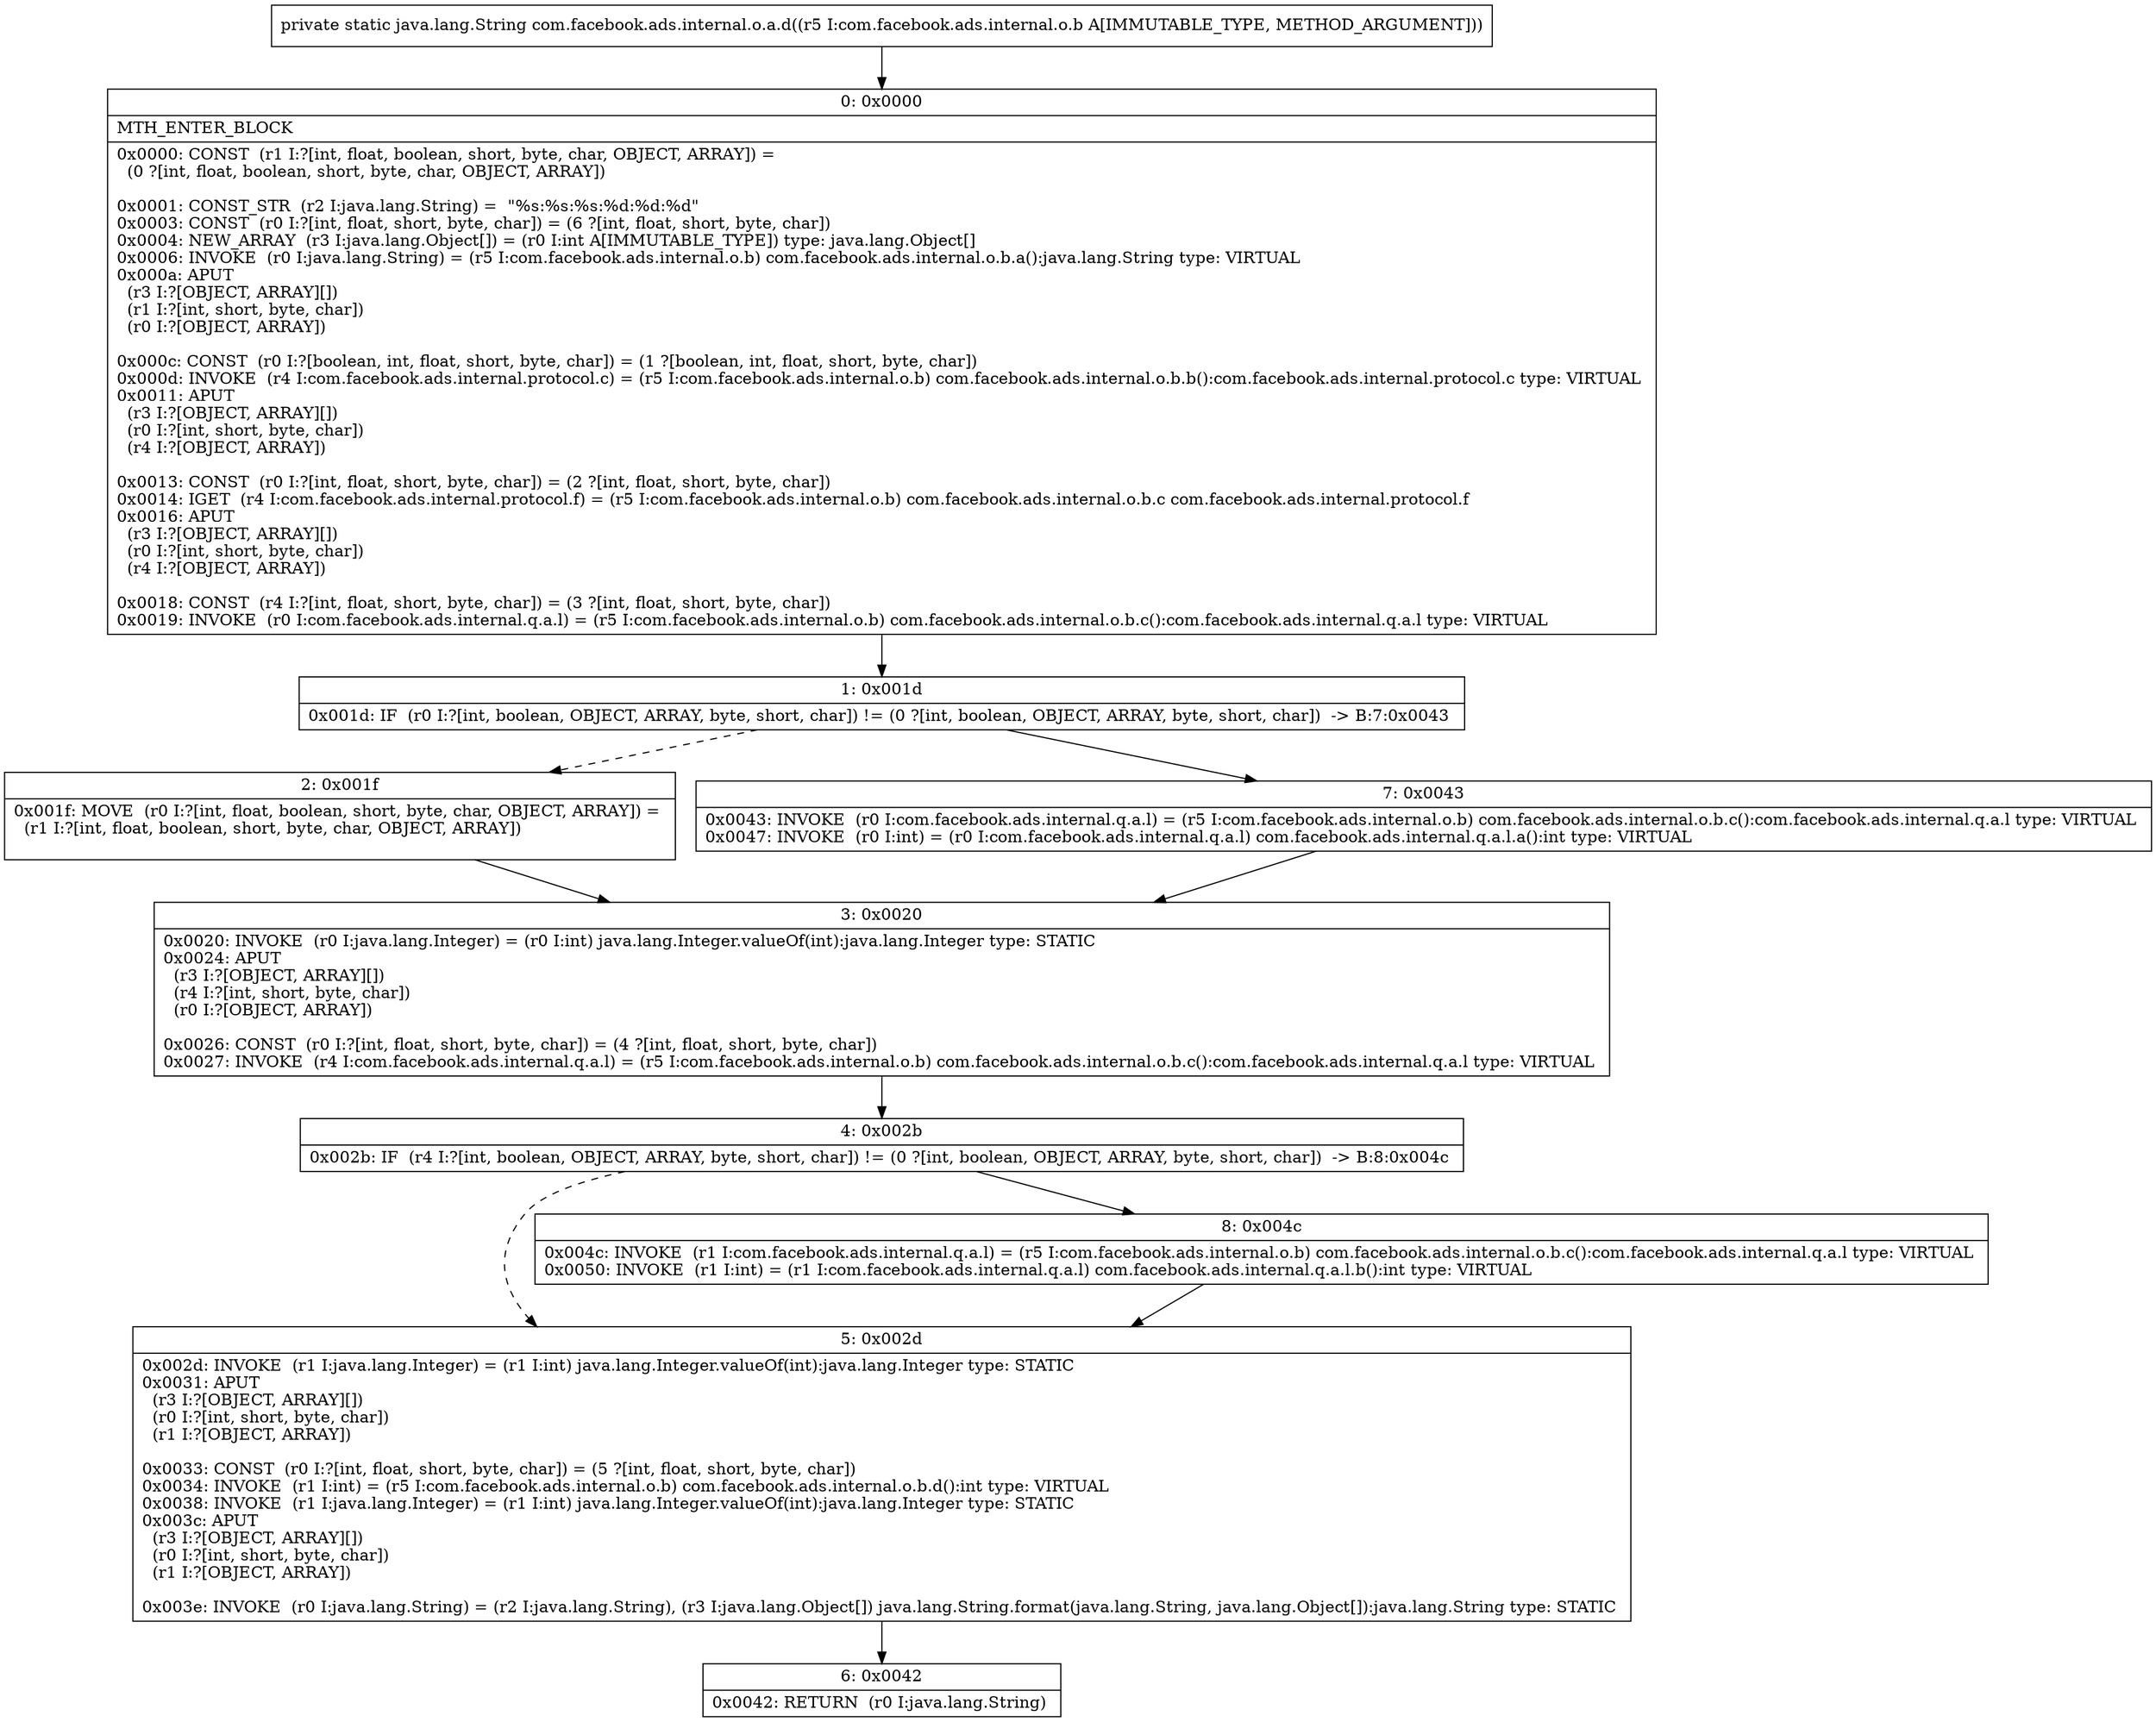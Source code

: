 digraph "CFG forcom.facebook.ads.internal.o.a.d(Lcom\/facebook\/ads\/internal\/o\/b;)Ljava\/lang\/String;" {
Node_0 [shape=record,label="{0\:\ 0x0000|MTH_ENTER_BLOCK\l|0x0000: CONST  (r1 I:?[int, float, boolean, short, byte, char, OBJECT, ARRAY]) = \l  (0 ?[int, float, boolean, short, byte, char, OBJECT, ARRAY])\l \l0x0001: CONST_STR  (r2 I:java.lang.String) =  \"%s:%s:%s:%d:%d:%d\" \l0x0003: CONST  (r0 I:?[int, float, short, byte, char]) = (6 ?[int, float, short, byte, char]) \l0x0004: NEW_ARRAY  (r3 I:java.lang.Object[]) = (r0 I:int A[IMMUTABLE_TYPE]) type: java.lang.Object[] \l0x0006: INVOKE  (r0 I:java.lang.String) = (r5 I:com.facebook.ads.internal.o.b) com.facebook.ads.internal.o.b.a():java.lang.String type: VIRTUAL \l0x000a: APUT  \l  (r3 I:?[OBJECT, ARRAY][])\l  (r1 I:?[int, short, byte, char])\l  (r0 I:?[OBJECT, ARRAY])\l \l0x000c: CONST  (r0 I:?[boolean, int, float, short, byte, char]) = (1 ?[boolean, int, float, short, byte, char]) \l0x000d: INVOKE  (r4 I:com.facebook.ads.internal.protocol.c) = (r5 I:com.facebook.ads.internal.o.b) com.facebook.ads.internal.o.b.b():com.facebook.ads.internal.protocol.c type: VIRTUAL \l0x0011: APUT  \l  (r3 I:?[OBJECT, ARRAY][])\l  (r0 I:?[int, short, byte, char])\l  (r4 I:?[OBJECT, ARRAY])\l \l0x0013: CONST  (r0 I:?[int, float, short, byte, char]) = (2 ?[int, float, short, byte, char]) \l0x0014: IGET  (r4 I:com.facebook.ads.internal.protocol.f) = (r5 I:com.facebook.ads.internal.o.b) com.facebook.ads.internal.o.b.c com.facebook.ads.internal.protocol.f \l0x0016: APUT  \l  (r3 I:?[OBJECT, ARRAY][])\l  (r0 I:?[int, short, byte, char])\l  (r4 I:?[OBJECT, ARRAY])\l \l0x0018: CONST  (r4 I:?[int, float, short, byte, char]) = (3 ?[int, float, short, byte, char]) \l0x0019: INVOKE  (r0 I:com.facebook.ads.internal.q.a.l) = (r5 I:com.facebook.ads.internal.o.b) com.facebook.ads.internal.o.b.c():com.facebook.ads.internal.q.a.l type: VIRTUAL \l}"];
Node_1 [shape=record,label="{1\:\ 0x001d|0x001d: IF  (r0 I:?[int, boolean, OBJECT, ARRAY, byte, short, char]) != (0 ?[int, boolean, OBJECT, ARRAY, byte, short, char])  \-\> B:7:0x0043 \l}"];
Node_2 [shape=record,label="{2\:\ 0x001f|0x001f: MOVE  (r0 I:?[int, float, boolean, short, byte, char, OBJECT, ARRAY]) = \l  (r1 I:?[int, float, boolean, short, byte, char, OBJECT, ARRAY])\l \l}"];
Node_3 [shape=record,label="{3\:\ 0x0020|0x0020: INVOKE  (r0 I:java.lang.Integer) = (r0 I:int) java.lang.Integer.valueOf(int):java.lang.Integer type: STATIC \l0x0024: APUT  \l  (r3 I:?[OBJECT, ARRAY][])\l  (r4 I:?[int, short, byte, char])\l  (r0 I:?[OBJECT, ARRAY])\l \l0x0026: CONST  (r0 I:?[int, float, short, byte, char]) = (4 ?[int, float, short, byte, char]) \l0x0027: INVOKE  (r4 I:com.facebook.ads.internal.q.a.l) = (r5 I:com.facebook.ads.internal.o.b) com.facebook.ads.internal.o.b.c():com.facebook.ads.internal.q.a.l type: VIRTUAL \l}"];
Node_4 [shape=record,label="{4\:\ 0x002b|0x002b: IF  (r4 I:?[int, boolean, OBJECT, ARRAY, byte, short, char]) != (0 ?[int, boolean, OBJECT, ARRAY, byte, short, char])  \-\> B:8:0x004c \l}"];
Node_5 [shape=record,label="{5\:\ 0x002d|0x002d: INVOKE  (r1 I:java.lang.Integer) = (r1 I:int) java.lang.Integer.valueOf(int):java.lang.Integer type: STATIC \l0x0031: APUT  \l  (r3 I:?[OBJECT, ARRAY][])\l  (r0 I:?[int, short, byte, char])\l  (r1 I:?[OBJECT, ARRAY])\l \l0x0033: CONST  (r0 I:?[int, float, short, byte, char]) = (5 ?[int, float, short, byte, char]) \l0x0034: INVOKE  (r1 I:int) = (r5 I:com.facebook.ads.internal.o.b) com.facebook.ads.internal.o.b.d():int type: VIRTUAL \l0x0038: INVOKE  (r1 I:java.lang.Integer) = (r1 I:int) java.lang.Integer.valueOf(int):java.lang.Integer type: STATIC \l0x003c: APUT  \l  (r3 I:?[OBJECT, ARRAY][])\l  (r0 I:?[int, short, byte, char])\l  (r1 I:?[OBJECT, ARRAY])\l \l0x003e: INVOKE  (r0 I:java.lang.String) = (r2 I:java.lang.String), (r3 I:java.lang.Object[]) java.lang.String.format(java.lang.String, java.lang.Object[]):java.lang.String type: STATIC \l}"];
Node_6 [shape=record,label="{6\:\ 0x0042|0x0042: RETURN  (r0 I:java.lang.String) \l}"];
Node_7 [shape=record,label="{7\:\ 0x0043|0x0043: INVOKE  (r0 I:com.facebook.ads.internal.q.a.l) = (r5 I:com.facebook.ads.internal.o.b) com.facebook.ads.internal.o.b.c():com.facebook.ads.internal.q.a.l type: VIRTUAL \l0x0047: INVOKE  (r0 I:int) = (r0 I:com.facebook.ads.internal.q.a.l) com.facebook.ads.internal.q.a.l.a():int type: VIRTUAL \l}"];
Node_8 [shape=record,label="{8\:\ 0x004c|0x004c: INVOKE  (r1 I:com.facebook.ads.internal.q.a.l) = (r5 I:com.facebook.ads.internal.o.b) com.facebook.ads.internal.o.b.c():com.facebook.ads.internal.q.a.l type: VIRTUAL \l0x0050: INVOKE  (r1 I:int) = (r1 I:com.facebook.ads.internal.q.a.l) com.facebook.ads.internal.q.a.l.b():int type: VIRTUAL \l}"];
MethodNode[shape=record,label="{private static java.lang.String com.facebook.ads.internal.o.a.d((r5 I:com.facebook.ads.internal.o.b A[IMMUTABLE_TYPE, METHOD_ARGUMENT])) }"];
MethodNode -> Node_0;
Node_0 -> Node_1;
Node_1 -> Node_2[style=dashed];
Node_1 -> Node_7;
Node_2 -> Node_3;
Node_3 -> Node_4;
Node_4 -> Node_5[style=dashed];
Node_4 -> Node_8;
Node_5 -> Node_6;
Node_7 -> Node_3;
Node_8 -> Node_5;
}

